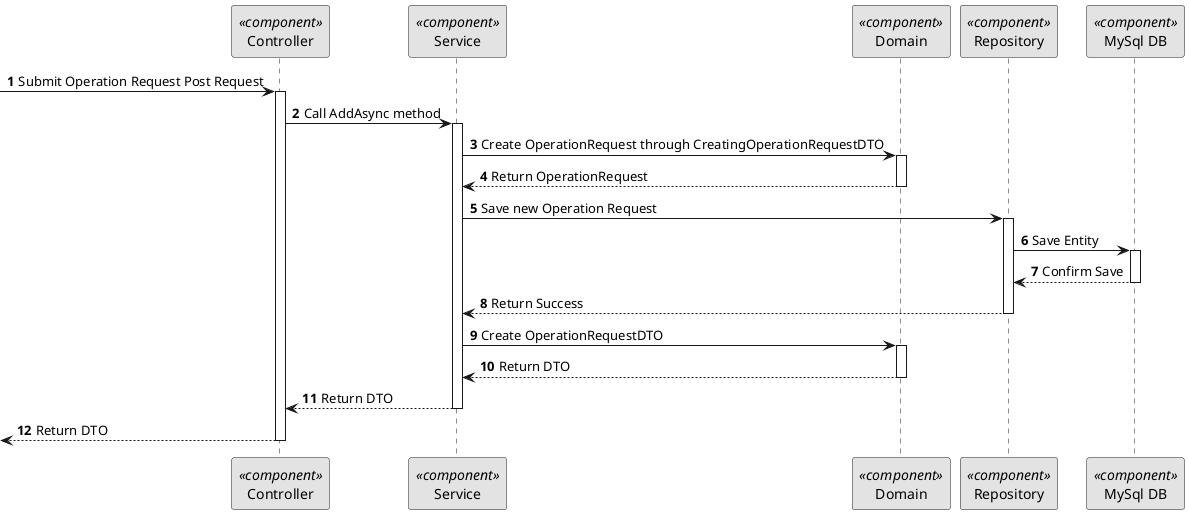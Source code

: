 @startuml 5.1.16
skinparam monochrome true
skinparam packageStyle rectangle
skinparam shadowing false

autonumber

participant "Controller" as CTRL <<component>>
participant "Service" as SERV <<component>>
participant "Domain" as DOM <<component>>
participant "Repository" as REPO <<component>>
participant "MySql DB" as BDD <<component>>

-> CTRL: Submit Operation Request Post Request
activate CTRL

CTRL -> SERV: Call AddAsync method
activate SERV

SERV -> DOM: Create OperationRequest through CreatingOperationRequestDTO
activate DOM

DOM --> SERV: Return OperationRequest
deactivate DOM

SERV -> REPO : Save new Operation Request
activate REPO

REPO -> BDD : Save Entity
activate BDD

BDD --> REPO : Confirm Save
deactivate BDD

REPO --> SERV : Return Success
deactivate REPO

SERV -> DOM : Create OperationRequestDTO
activate DOM

DOM --> SERV : Return DTO
deactivate DOM

SERV --> CTRL : Return DTO
deactivate SERV

<-- CTRL  : Return DTO
deactivate CTRL

@enduml